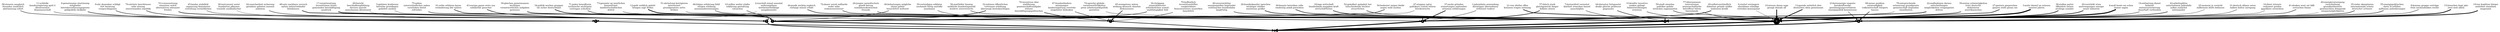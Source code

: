 strict digraph {
	node [shape=point];
	n0_20 -> n1_1 [penwidth=3.51];
	n0_20 -> n1_2 [penwidth=0.01];
	n0_7 -> n1_1 [penwidth=1.77];
	n0_7 -> n1_7 [penwidth=0.02];
	n0_76 -> n1_7 [penwidth=2.67];
	n1_6 -> n2_0 [penwidth=3.19];
	n0_10 -> n1_0 [penwidth=4.63];
	n0_10 -> n1_7 [penwidth=0.01];
	n0_61 -> n1_3 [penwidth=2.74];
	n0_32 -> n1_2 [penwidth=0.02];
	n0_32 -> n1_3 [penwidth=2.91];
	n0_32 -> n1_5 [penwidth=0.02];
	n0_32 -> n1_7 [penwidth=0.01];
	n0_17 -> n1_5 [penwidth=3.99];
	n0_70 -> n1_6 [penwidth=2.48];
	n0_4 -> n1_0 [penwidth=6.31];
	n0_73 -> n1_5 [penwidth=0.02];
	n0_73 -> n1_7 [penwidth=1.78];
	n1_1 -> n2_0 [penwidth=6.33];
	n0_55 -> n1_2 [penwidth=2.51];
	n0_58 -> n1_6 [penwidth=2.15];
	n0_45 -> n1_5 [penwidth=1.72];
	n0_30 -> n1_1 [penwidth=3.27];
	n0_30 -> n1_3 [penwidth=0.01];
	n0_30 -> n1_6 [penwidth=0.01];
	n0_67 -> n1_7 [penwidth=2.01];
	n0_1 -> n1_4 [penwidth=1.67];
	n0_1 -> n1_7 [penwidth=0.01];
	n0_52 -> n1_2 [penwidth=2.50];
	n0_52 -> n1_5 [penwidth=0.01];
	n0_52 -> n1_7 [penwidth=0.06];
	n0_39 -> n1_0 [penwidth=2.94];
	n0_39 -> n1_1 [penwidth=0.02];
	n0_39 -> n1_5 [penwidth=0.01];
	n0_42 -> n1_0 [penwidth=2.77];
	n0_27 -> n1_0 [penwidth=2.95];
	n0_27 -> n1_1 [penwidth=0.20];
	n0_27 -> n1_4 [penwidth=0.02];
	n0_64 -> n1_1 [penwidth=2.48];
	n0_64 -> n1_4 [penwidth=0.02];
	n0_64 -> n1_7 [penwidth=0.04];
	n0_14 -> n1_0 [penwidth=2.07];
	n0_14 -> n1_1 [penwidth=0.04];
	n0_14 -> n1_2 [penwidth=0.12];
	n0_49 -> n1_1 [penwidth=2.30];
	n0_49 -> n1_4 [penwidth=0.03];
	n0_49 -> n1_5 [penwidth=0.04];
	n0_49 -> n1_7 [penwidth=0.01];
	n0_36 -> n1_3 [penwidth=2.43];
	n0_36 -> n1_4 [penwidth=0.02];
	n0_21 -> n1_0 [penwidth=3.55];
	n0_21 -> n1_4 [penwidth=0.04];
	n0_21 -> n1_6 [penwidth=0.01];
	n0_24 -> n1_4 [penwidth=2.29];
	n0_24 -> n1_5 [penwidth=0.01];
	n0_24 -> n1_7 [penwidth=0.01];
	n0_77 -> n1_0 [penwidth=2.01];
	n0_77 -> n1_7 [penwidth=0.01];
	n1_5 -> n2_0 [penwidth=4.19];
	n0_11 -> n1_6 [penwidth=1.60];
	n0_62 -> n1_5 [penwidth=2.18];
	n0_62 -> n1_6 [penwidth=0.02];
	n0_62 -> n1_7 [penwidth=0.03];
	n0_33 -> n1_0 [penwidth=1.95];
	n0_33 -> n1_3 [penwidth=0.01];
	n0_33 -> n1_4 [penwidth=0.02];
	n0_18 -> n1_0 [penwidth=3.10];
	n0_18 -> n1_4 [penwidth=0.14];
	n0_18 -> n1_5 [penwidth=0.06];
	n0_18 -> n1_7 [penwidth=0.02];
	n0_71 -> n1_3 [penwidth=2.32];
	n0_5 -> n1_3 [penwidth=1.30];
	n0_5 -> n1_5 [penwidth=0.02];
	n0_5 -> n1_6 [penwidth=0.03];
	n0_5 -> n1_7 [penwidth=0.02];
	n0_74 -> n1_2 [penwidth=1.32];
	n0_74 -> n1_6 [penwidth=0.01];
	n0_74 -> n1_7 [penwidth=0.01];
	n1_0 -> n2_0 [penwidth=6.81];
	n0_8 -> n1_2 [penwidth=1.91];
	n0_59 -> n1_1 [penwidth=0.01];
	n0_59 -> n1_2 [penwidth=2.28];
	n0_59 -> n1_3 [penwidth=0.02];
	n0_59 -> n1_7 [penwidth=0.02];
	n0_46 -> n1_1 [penwidth=0.04];
	n0_46 -> n1_3 [penwidth=2.11];
	n0_46 -> n1_4 [penwidth=0.01];
	n0_46 -> n1_6 [penwidth=0.02];
	n0_46 -> n1_7 [penwidth=0.05];
	n0_31 -> n1_0 [penwidth=1.63];
	n0_68 -> n1_2 [penwidth=2.74];
	n0_68 -> n1_4 [penwidth=0.01];
	n0_68 -> n1_7 [penwidth=0.05];
	n0_2 -> n1_4 [penwidth=0.01];
	n0_2 -> n1_6 [penwidth=1.22];
	n0_2 -> n1_7 [penwidth=0.01];
	n1_3 -> n2_0 [penwidth=4.93];
	n0_53 -> n1_5 [penwidth=3.00];
	n0_53 -> n1_6 [penwidth=0.03];
	n0_56 -> n1_0 [penwidth=1.94];
	n0_56 -> n1_6 [penwidth=0.02];
	n0_56 -> n1_7 [penwidth=0.02];
	n0_43 -> n1_4 [penwidth=0.01];
	n0_43 -> n1_5 [penwidth=2.89];
	n0_43 -> n1_6 [penwidth=0.03];
	n0_43 -> n1_7 [penwidth=0.11];
	n0_28 -> n1_5 [penwidth=0.01];
	n0_28 -> n1_6 [penwidth=1.02];
	n0_28 -> n1_7 [penwidth=0.01];
	n0_65 -> n1_7 [penwidth=3.01];
	n0_15 -> n1_2 [penwidth=4.45];
	n0_50 -> n1_1 [penwidth=0.03];
	n0_50 -> n1_5 [penwidth=0.02];
	n0_50 -> n1_7 [penwidth=1.73];
	n0_37 -> n1_4 [penwidth=3.60];
	n0_37 -> n1_7 [penwidth=0.01];
	n0_40 -> n1_1 [penwidth=0.03];
	n0_40 -> n1_2 [penwidth=1.13];
	n0_22 -> n1_1 [penwidth=0.15];
	n0_22 -> n1_4 [penwidth=3.41];
	n0_25 -> n1_0 [penwidth=1.28];
	n0_25 -> n1_1 [penwidth=0.04];
	n0_25 -> n1_2 [penwidth=0.03];
	n0_78 -> n1_1 [penwidth=1.44];
	n0_78 -> n1_4 [penwidth=0.01];
	n1_4 -> n2_0 [penwidth=5.67];
	n0_12 -> n1_0 [penwidth=4.26];
	n0_12 -> n1_3 [penwidth=0.04];
	n0_12 -> n1_5 [penwidth=0.02];
	n0_12 -> n1_6 [penwidth=0.01];
	n0_12 -> n1_7 [penwidth=0.04];
	n0_63 -> n1_3 [penwidth=2.08];
	n0_63 -> n1_7 [penwidth=0.01];
	n0_34 -> n1_0 [penwidth=3.33];
	n0_34 -> n1_5 [penwidth=0.02];
	n0_34 -> n1_6 [penwidth=0.01];
	n0_34 -> n1_7 [penwidth=0.05];
	n0_19 -> n1_2 [penwidth=4.42];
	n0_6 -> n1_6 [penwidth=2.70];
	n0_75 -> n1_3 [penwidth=2.44];
	n1_7 -> n2_0 [penwidth=3.22];
	n0_9 -> n1_6 [penwidth=2.27];
	n0_60 -> n1_1 [penwidth=2.83];
	n0_60 -> n1_2 [penwidth=0.04];
	n0_60 -> n1_4 [penwidth=0.06];
	n0_60 -> n1_5 [penwidth=0.01];
	n0_60 -> n1_6 [penwidth=0.01];
	n0_60 -> n1_7 [penwidth=0.01];
	n0_47 -> n1_1 [penwidth=0.02];
	n0_47 -> n1_3 [penwidth=1.34];
	n0_47 -> n1_4 [penwidth=0.01];
	n0_47 -> n1_7 [penwidth=0.03];
	n0_16 -> n1_0 [penwidth=1.33];
	n0_69 -> n1_6 [penwidth=0.95];
	n0_69 -> n1_7 [penwidth=0.02];
	n0_3 -> n1_1 [penwidth=6.61];
	n0_72 -> n1_0 [penwidth=2.23];
	n0_72 -> n1_4 [penwidth=0.01];
	n0_72 -> n1_5 [penwidth=0.06];
	n0_72 -> n1_6 [penwidth=0.03];
	n1_2 -> n2_0 [penwidth=5.04];
	n0_54 -> n1_2 [penwidth=0.02];
	n0_54 -> n1_3 [penwidth=2.55];
	n0_54 -> n1_7 [penwidth=0.01];
	n0_57 -> n1_4 [penwidth=3.16];
	n0_44 -> n1_0 [penwidth=2.62];
	n0_44 -> n1_4 [penwidth=0.05];
	n0_44 -> n1_5 [penwidth=0.01];
	n0_44 -> n1_6 [penwidth=0.02];
	n0_44 -> n1_7 [penwidth=0.01];
	n0_29 -> n1_4 [penwidth=3.24];
	n0_66 -> n1_1 [penwidth=2.06];
	n0_66 -> n1_3 [penwidth=0.02];
	n0_66 -> n1_6 [penwidth=0.01];
	n0_66 -> n1_7 [penwidth=0.02];
	n0_0 -> n1_0 [penwidth=0.98];
	n0_0 -> n1_7 [penwidth=0.02];
	n0_51 -> n1_3 [penwidth=0.02];
	n0_51 -> n1_4 [penwidth=1.62];
	n0_51 -> n1_6 [penwidth=0.01];
	n0_51 -> n1_7 [penwidth=0.02];
	n0_38 -> n1_1 [penwidth=3.51];
	n0_41 -> n1_0 [penwidth=2.28];
	n0_23 -> n1_2 [penwidth=1.76];
	n0_23 -> n1_4 [penwidth=0.03];
	n0_23 -> n1_7 [penwidth=0.01];
	n0_26 -> n1_1 [penwidth=3.13];
	n0_26 -> n1_4 [penwidth=0.02];
	n0_26 -> n1_5 [penwidth=0.11];
	n0_26 -> n1_7 [penwidth=0.04];
	n0_79 -> n1_7 [penwidth=1.82];
	n0_13 -> n1_0 [penwidth=4.09];
	n0_13 -> n1_1 [penwidth=0.06];
	n0_13 -> n1_2 [penwidth=0.02];
	n0_13 -> n1_4 [penwidth=0.03];
	n0_13 -> n1_6 [penwidth=0.02];
	n0_13 -> n1_7 [penwidth=0.03];
	n0_48 -> n1_5 [penwidth=3.19];
	n0_35 -> n1_0 [penwidth=2.62];
	n0_20 [label="20:verstärkt etwa
anstrengungen energie
neuer industrie",shape=none,fontcolor="black"]
	n0_7 [label="7:bestandteil vermutet
klarheit erwecken barzel
ausschöpfen",shape=none,fontcolor="black"]
	n0_76 [label="76:investiven idee
einführung
gemeinschaftsaufgabe
stützen
beschäftigungspolitischen",shape=none,fontcolor="black"]
	n1_6 [shape=circle,margin="0,0",style=filled,fillcolor=black,fontcolor=white,height=0.08,label="6"]
	n0_10 [label="10:wissen daran sage
gesagt damals all",shape=none,fontcolor="black"]
	n0_61 [label="61:reihe erfahren kaum
veränderung ddr spüren",shape=none,fontcolor="black"]
	n0_32 [label="32:nehmen öffentlichen
vertrauen erhöhung
überzeugt berücksichtigen",shape=none,fontcolor="black"]
	n0_17 [label="17:verantwortung
investitionen freien
gemeinden beschäftigung
ausdruck",shape=none,fontcolor="black"]
	n0_70 [label="70:nächste beschlossen
sehe sitzung
einverstanden republik",shape=none,fontcolor="black"]
	n0_4 [label="4:muß heute wa schon
immer sagen",shape=none,fontcolor="black"]
	n0_73 [label="73:gesamte eg westlichen
konzentriert
landwirtschaftlichen
drittel",shape=none,fontcolor="black"]
	n1_1 [shape=circle,margin="0,0",style=filled,fillcolor=black,fontcolor=white,height=0.28,label="1"]
	n0_55 [label="55:energiepolitischen
darin öl erfüllen
aufbauen anforderungen",shape=none,fontcolor="black"]
	n0_58 [label="58:steuern ausgleich
freunden zusätzlich
abstimmung sofort",shape=none,fontcolor="black"]
	n0_45 [label="45:landes stabilität
anpassung finanzieren
verteilung verwirklichen",shape=none,fontcolor="black"]
	n0_30 [label="30:gleichen gemeinsamen
wichtigen
verantwortlichen aufgaben
gewissen",shape=none,fontcolor="black"]
	n0_67 [label="67:bundesländern
anregungen
landesregierung verstehe
eingeleitet bedenken",shape=none,fontcolor="black"]
	n0_1 [label="1:jahrzehnte anwendung
derartigen übernehmen
stillstand reaktor",shape=none,fontcolor="black"]
	n0_52 [label="52:geäußert geändert her
entscheidende leichter
steuerlichen",shape=none,fontcolor="black"]
	n0_39 [label="39:ersten schwierigkeiten
trotz deutsche
diskutieren
amerikanischen",shape=none,fontcolor="black"]
	n0_42 [label="42:arbeitsplätze
unternehmen jedenfalls
außen zunächst
miteinander",shape=none,fontcolor="black"]
	n0_27 [label="27:gestern gesprochen
ganzen steht genau nie",shape=none,fontcolor="black"]
	n0_64 [label="64:darunter fortgesetzt
denke gleiche professor
gegensatz",shape=none,fontcolor="black"]
	n0_14 [label="14:entlastung dienst
belastet
rentenversicherung
dauerhaft verbunden",shape=none,fontcolor="black"]
	n0_49 [label="49:unverzichtbar
energiequellen begründet
verbraucher bundesbahn
langfristig",shape=none,fontcolor="black"]
	n0_36 [label="36:rückgang
mineralölsteuer
erforderlichen soweit
unabhängigkeit feld",shape=none,fontcolor="black"]
	n0_21 [label="21:vier dürfen offen
kommen tragen meinung",shape=none,fontcolor="black"]
	n0_24 [label="24:jungen umweltschutz
gewiß betrug
sozialdemokratischen
freunde",shape=none,fontcolor="black"]
	n0_77 [label="77:übernommen
innovationen
wissenschaftliche
betroffene bülow
hierzulande",shape=none,fontcolor="black"]
	n1_5 [shape=circle,margin="0,0",style=filled,fillcolor=black,fontcolor=white,height=0.11,label="5"]
	n0_11 [label="11:schließe
bundesregierung april ii
ältestenrates
finanzausschuß",shape=none,fontcolor="black"]
	n0_62 [label="62:unsicherheit sicherung
geradezu geboten messen
anbieten",shape=none,fontcolor="black"]
	n0_33 [label="33:kredite investive
senken gelingt
fehlentwicklungen
erweisen",shape=none,fontcolor="black"]
	n0_18 [label="18:lage wirtschaft
bundesbank ausgaben kraft
wirtschaftlichen",shape=none,fontcolor="black"]
	n0_71 [label="71:polen bewußtsein
technische wichtigste
vortragen schicksal",shape=none,fontcolor="black"]
	n0_5 [label="5:gehören konferenz
betriebe grundlagen
geliefert medien",shape=none,fontcolor="black"]
	n0_74 [label="74:sprache globale
verantwortlichkeiten
preis arbeitsmarktpolitik
gestatten",shape=none,fontcolor="black"]
	n1_0 [shape=circle,margin="0,0",style=filled,fillcolor=black,fontcolor=white,height=0.60,label="0"]
	n0_8 [label="8:komme gruppe verträge
freie nachzudenken rechte",shape=none,fontcolor="black"]
	n0_59 [label="59:stadt einzelne
politiker gefahr
streichen sogenannten",shape=none,fontcolor="black"]
	n0_46 [label="46:belastungen mögliche
sitzen gebiet
hinsichtlich weltweit",shape=none,fontcolor="black"]
	n0_31 [label="31:deutsch allianz osten
halben kultur anregung",shape=none,fontcolor="black"]
	n0_68 [label="68:neues punkten
notwendigkeit
volkswirtschaft bürgern
hauses",shape=none,fontcolor="black"]
	n0_2 [label="2:zuschuß zumal unsozial
wohnungsbaus
wettbewerbsfähige
ausgabenseite",shape=none,fontcolor="black"]
	n1_3 [shape=circle,margin="0,0",style=filled,fillcolor=black,fontcolor=white,height=0.16,label="3"]
	n0_53 [label="53:voraussetzung
einsetzen welch
alternativen adenauer
frieden",shape=none,fontcolor="black"]
	n0_56 [label="56:matthöfer hinweg
wirkliche bundestagswahl
konkret unterstreiche",shape=none,fontcolor="black"]
	n0_43 [label="43:europa ganze erste usa
solidarität genscher",shape=none,fontcolor="black"]
	n0_28 [label="28:instrument meist
standorten pflanzen
vorsieht ausländischer",shape=none,fontcolor="black"]
	n0_65 [label="65:wenigstens wären
wirkung dennoch ohnehin
diskussionen",shape=none,fontcolor="black"]
	n0_15 [label="15:brauchen liegt jahr
zwei weit allein",shape=none,fontcolor="black"]
	n0_50 [label="50:verteidigen erklären
nochmals fertig anstöße
annehmen",shape=none,fontcolor="black"]
	n0_37 [label="37:sache gründen
erwartungen september
stimmen erfahrungen",shape=none,fontcolor="black"]
	n0_40 [label="40:energieversorgung
verschiebung
grundlastbereich
gewünschten dringende
einsparmöglichkeiten",shape=none,fontcolor="black"]
	n0_22 [label="22:maßnahmen daraus
entscheidungen
möglichkeiten vergangenen
dritten",shape=none,fontcolor="black"]
	n0_25 [label="25:moment je verzicht
mißtrauen dürfe befassen",shape=none,fontcolor="black"]
	n0_78 [label="78:entsprechende
erinnerung grundgesetz
gemeinschaft liegenden
einzelheiten",shape=none,fontcolor="black"]
	n1_4 [shape=circle,margin="0,0",style=filled,fillcolor=black,fontcolor=white,height=0.13,label="4"]
	n0_12 [label="12:geht wirklich gehört
bringen sagt finden",shape=none,fontcolor="black"]
	n0_63 [label="63:willen weder städte
erklärung gestaltung
tatsachen",shape=none,fontcolor="black"]
	n0_34 [label="34:politik wochen gruppen
tat sicher deutschland",shape=none,fontcolor="black"]
	n0_19 [label="19:tun koalition bürger
mehrheit einzelnen
insgesamt",shape=none,fontcolor="black"]
	n0_6 [label="6:gemeinsame einstimmig
mitglieder
betriebsverfassungsgesetz
geldpolitik rückkehr",shape=none,fontcolor="black"]
	n0_75 [label="75:neben
unterschiedlichen nahen
verstärken bietet
zufrieden",shape=none,fontcolor="black"]
	n1_7 [shape=circle,margin="0,0",style=filled,fillcolor=black,fontcolor=white,height=0.08,label="7"]
	n0_9 [label="9:uhr dezember schlägt
fort beratung
vorgeschlagenen",shape=none,fontcolor="black"]
	n0_60 [label="60:konnte betreiben rolle
eindeutig anlaß gutachten",shape=none,fontcolor="black"]
	n0_47 [label="47:stoppen natur
politikern vorteil reform
bürokratische",shape=none,fontcolor="black"]
	n0_16 [label="16:dient intensiv
reduziert greifen
appelliere erreichten",shape=none,fontcolor="black"]
	n0_69 [label="69:bericht
beschlußempfehlung
devisen ansicht
ausschusses ältestenrat",shape=none,fontcolor="black"]
	n0_3 [label="3:mehr darauf un müssen
unserer jahren",shape=none,fontcolor="black"]
	n0_72 [label="72:dauer zuviel milliarde
redet nähe
einkommensteuer",shape=none,fontcolor="black"]
	n1_2 [shape=circle,margin="0,0",style=filled,fillcolor=black,fontcolor=white,height=0.19,label="2"]
	n0_54 [label="54:bedeutet zeigen bleibt
augen wahl ausbau",shape=none,fontcolor="black"]
	n0_57 [label="57:falsch stark
gleichgewicht länger
defizite zitiere",shape=none,fontcolor="black"]
	n0_44 [label="44:punkt wichtig zugleich
verlangt müsse erlebt",shape=none,fontcolor="black"]
	n0_29 [label="29:selbstverständlich
debatten gründe müßte
mehreren kredit",shape=none,fontcolor="black"]
	n0_66 [label="66:folgen erfahrung fehlt
steigen stärkung
auseinandersetzungen",shape=none,fontcolor="black"]
	n0_0 [label="0:viertel verringern
absehbare ständige
verteilen konsequent",shape=none,fontcolor="black"]
	n0_51 [label="51:abrüstung korrigieren
interessiert
grundgesetzes netto
drüben",shape=none,fontcolor="black"]
	n0_38 [label="38:stellen partei
öffentlich setzen
wichtige sozialer",shape=none,fontcolor="black"]
	n0_41 [label="41:denken west ost läßt
versuchen finanz",shape=none,fontcolor="black"]
	n0_23 [label="23:kernenergie enquete
kernkraftwerke
genehmigungsverfahren
energiepolitik kommission",shape=none,fontcolor="black"]
	n0_26 [label="26:bundeskanzler sprechen
wichtiger stärker
wachstum großer",shape=none,fontcolor="black"]
	n0_79 [label="79:hoffentlich
investitionshilfen
vergleichbare
finanzministers auswirken
beachtlich",shape=none,fontcolor="black"]
	n0_13 [label="13:gerade natürlich drei
deutschen eben gemeinsam",shape=none,fontcolor="black"]
	n2_0 [shape=point,height=0.17]
	n0_48 [label="48:satz nachbarn versuch
nation industrieländer
bündnisses",shape=none,fontcolor="black"]
	n0_35 [label="35:vieler akzeptieren
internationale schutz
deutscher schwere",shape=none,fontcolor="black"]
}